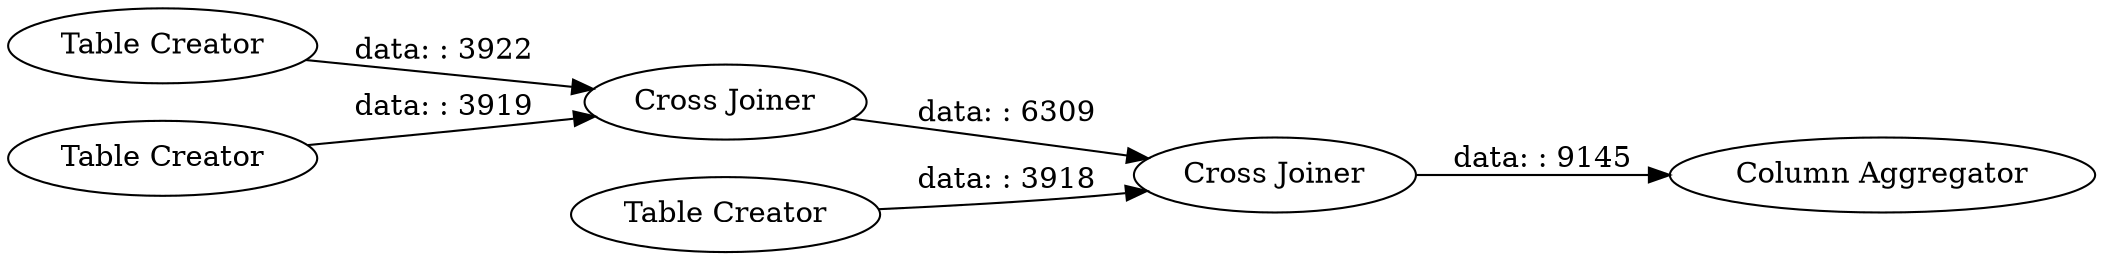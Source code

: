 digraph {
	"380252478908402073_60" [label="Table Creator"]
	"380252478908402073_64" [label="Column Aggregator"]
	"380252478908402073_61" [label="Cross Joiner"]
	"380252478908402073_59" [label="Table Creator"]
	"380252478908402073_63" [label="Cross Joiner"]
	"380252478908402073_62" [label="Table Creator"]
	"380252478908402073_63" -> "380252478908402073_64" [label="data: : 9145"]
	"380252478908402073_59" -> "380252478908402073_61" [label="data: : 3919"]
	"380252478908402073_61" -> "380252478908402073_63" [label="data: : 6309"]
	"380252478908402073_60" -> "380252478908402073_61" [label="data: : 3922"]
	"380252478908402073_62" -> "380252478908402073_63" [label="data: : 3918"]
	rankdir=LR
}
